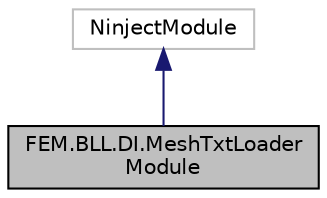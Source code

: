 digraph "FEM.BLL.DI.MeshTxtLoaderModule"
{
 // LATEX_PDF_SIZE
  edge [fontname="Helvetica",fontsize="10",labelfontname="Helvetica",labelfontsize="10"];
  node [fontname="Helvetica",fontsize="10",shape=record];
  Node1 [label="FEM.BLL.DI.MeshTxtLoader\lModule",height=0.2,width=0.4,color="black", fillcolor="grey75", style="filled", fontcolor="black",tooltip="Модуль для внедрения зависимостей, привязывающий к загрузчику сетки загрузчик из txt файла"];
  Node2 -> Node1 [dir="back",color="midnightblue",fontsize="10",style="solid",fontname="Helvetica"];
  Node2 [label="NinjectModule",height=0.2,width=0.4,color="grey75", fillcolor="white", style="filled",tooltip=" "];
}
